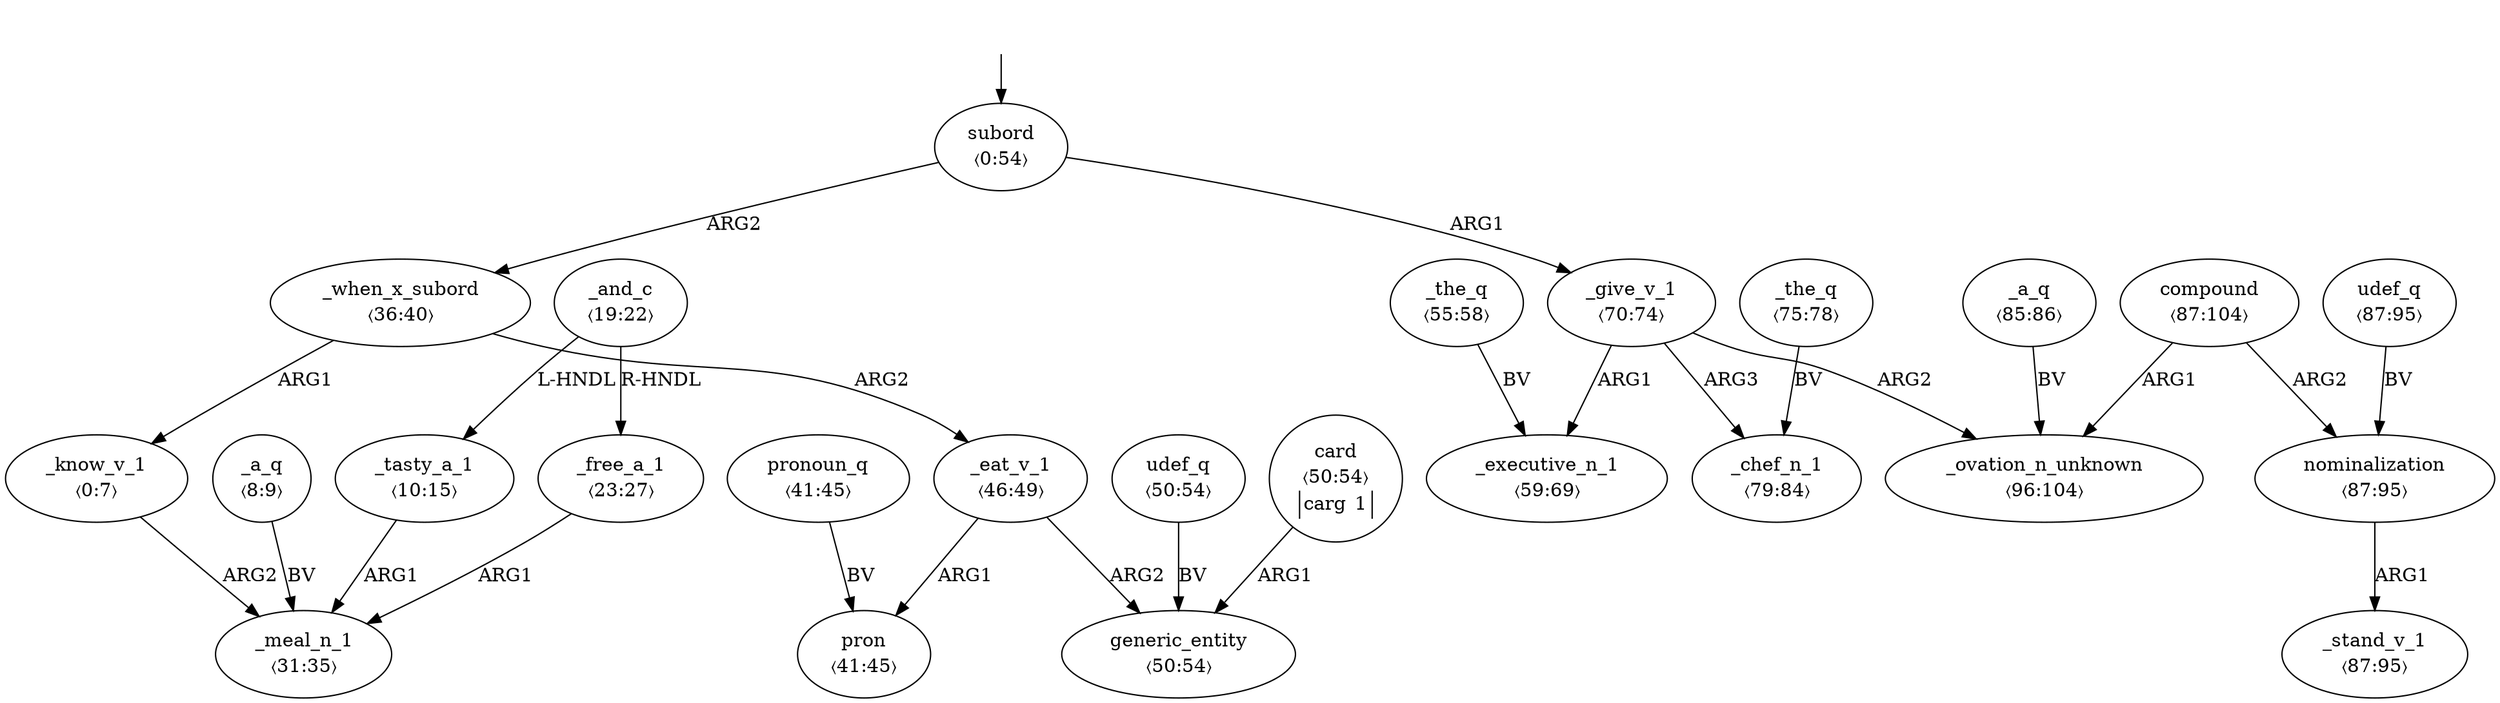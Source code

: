 digraph "20010018" {
  top [ style=invis ];
  top -> 0;
  0 [ label=<<table align="center" border="0" cellspacing="0"><tr><td colspan="2">subord</td></tr><tr><td colspan="2">〈0:54〉</td></tr></table>> ];
  1 [ label=<<table align="center" border="0" cellspacing="0"><tr><td colspan="2">_know_v_1</td></tr><tr><td colspan="2">〈0:7〉</td></tr></table>> ];
  2 [ label=<<table align="center" border="0" cellspacing="0"><tr><td colspan="2">_a_q</td></tr><tr><td colspan="2">〈8:9〉</td></tr></table>> ];
  3 [ label=<<table align="center" border="0" cellspacing="0"><tr><td colspan="2">_tasty_a_1</td></tr><tr><td colspan="2">〈10:15〉</td></tr></table>> ];
  4 [ label=<<table align="center" border="0" cellspacing="0"><tr><td colspan="2">_and_c</td></tr><tr><td colspan="2">〈19:22〉</td></tr></table>> ];
  5 [ label=<<table align="center" border="0" cellspacing="0"><tr><td colspan="2">_free_a_1</td></tr><tr><td colspan="2">〈23:27〉</td></tr></table>> ];
  6 [ label=<<table align="center" border="0" cellspacing="0"><tr><td colspan="2">_meal_n_1</td></tr><tr><td colspan="2">〈31:35〉</td></tr></table>> ];
  7 [ label=<<table align="center" border="0" cellspacing="0"><tr><td colspan="2">_when_x_subord</td></tr><tr><td colspan="2">〈36:40〉</td></tr></table>> ];
  8 [ label=<<table align="center" border="0" cellspacing="0"><tr><td colspan="2">pron</td></tr><tr><td colspan="2">〈41:45〉</td></tr></table>> ];
  9 [ label=<<table align="center" border="0" cellspacing="0"><tr><td colspan="2">pronoun_q</td></tr><tr><td colspan="2">〈41:45〉</td></tr></table>> ];
  10 [ label=<<table align="center" border="0" cellspacing="0"><tr><td colspan="2">_eat_v_1</td></tr><tr><td colspan="2">〈46:49〉</td></tr></table>> ];
  11 [ label=<<table align="center" border="0" cellspacing="0"><tr><td colspan="2">generic_entity</td></tr><tr><td colspan="2">〈50:54〉</td></tr></table>> ];
  12 [ label=<<table align="center" border="0" cellspacing="0"><tr><td colspan="2">udef_q</td></tr><tr><td colspan="2">〈50:54〉</td></tr></table>> ];
  13 [ label=<<table align="center" border="0" cellspacing="0"><tr><td colspan="2">card</td></tr><tr><td colspan="2">〈50:54〉</td></tr><tr><td sides="l" border="1" align="left">carg</td><td sides="r" border="1" align="left">1</td></tr></table>> ];
  14 [ label=<<table align="center" border="0" cellspacing="0"><tr><td colspan="2">_the_q</td></tr><tr><td colspan="2">〈55:58〉</td></tr></table>> ];
  15 [ label=<<table align="center" border="0" cellspacing="0"><tr><td colspan="2">_executive_n_1</td></tr><tr><td colspan="2">〈59:69〉</td></tr></table>> ];
  16 [ label=<<table align="center" border="0" cellspacing="0"><tr><td colspan="2">_give_v_1</td></tr><tr><td colspan="2">〈70:74〉</td></tr></table>> ];
  17 [ label=<<table align="center" border="0" cellspacing="0"><tr><td colspan="2">_the_q</td></tr><tr><td colspan="2">〈75:78〉</td></tr></table>> ];
  18 [ label=<<table align="center" border="0" cellspacing="0"><tr><td colspan="2">_chef_n_1</td></tr><tr><td colspan="2">〈79:84〉</td></tr></table>> ];
  19 [ label=<<table align="center" border="0" cellspacing="0"><tr><td colspan="2">_a_q</td></tr><tr><td colspan="2">〈85:86〉</td></tr></table>> ];
  20 [ label=<<table align="center" border="0" cellspacing="0"><tr><td colspan="2">compound</td></tr><tr><td colspan="2">〈87:104〉</td></tr></table>> ];
  21 [ label=<<table align="center" border="0" cellspacing="0"><tr><td colspan="2">udef_q</td></tr><tr><td colspan="2">〈87:95〉</td></tr></table>> ];
  22 [ label=<<table align="center" border="0" cellspacing="0"><tr><td colspan="2">_stand_v_1</td></tr><tr><td colspan="2">〈87:95〉</td></tr></table>> ];
  23 [ label=<<table align="center" border="0" cellspacing="0"><tr><td colspan="2">nominalization</td></tr><tr><td colspan="2">〈87:95〉</td></tr></table>> ];
  24 [ label=<<table align="center" border="0" cellspacing="0"><tr><td colspan="2">_ovation_n_unknown</td></tr><tr><td colspan="2">〈96:104〉</td></tr></table>> ];
  4 -> 5 [ label="R-HNDL" ];
  0 -> 7 [ label="ARG2" ];
  16 -> 18 [ label="ARG3" ];
  16 -> 15 [ label="ARG1" ];
  14 -> 15 [ label="BV" ];
  9 -> 8 [ label="BV" ];
  0 -> 16 [ label="ARG1" ];
  10 -> 8 [ label="ARG1" ];
  21 -> 23 [ label="BV" ];
  17 -> 18 [ label="BV" ];
  1 -> 6 [ label="ARG2" ];
  5 -> 6 [ label="ARG1" ];
  12 -> 11 [ label="BV" ];
  7 -> 1 [ label="ARG1" ];
  20 -> 23 [ label="ARG2" ];
  19 -> 24 [ label="BV" ];
  2 -> 6 [ label="BV" ];
  7 -> 10 [ label="ARG2" ];
  4 -> 3 [ label="L-HNDL" ];
  13 -> 11 [ label="ARG1" ];
  10 -> 11 [ label="ARG2" ];
  16 -> 24 [ label="ARG2" ];
  23 -> 22 [ label="ARG1" ];
  3 -> 6 [ label="ARG1" ];
  20 -> 24 [ label="ARG1" ];
}

